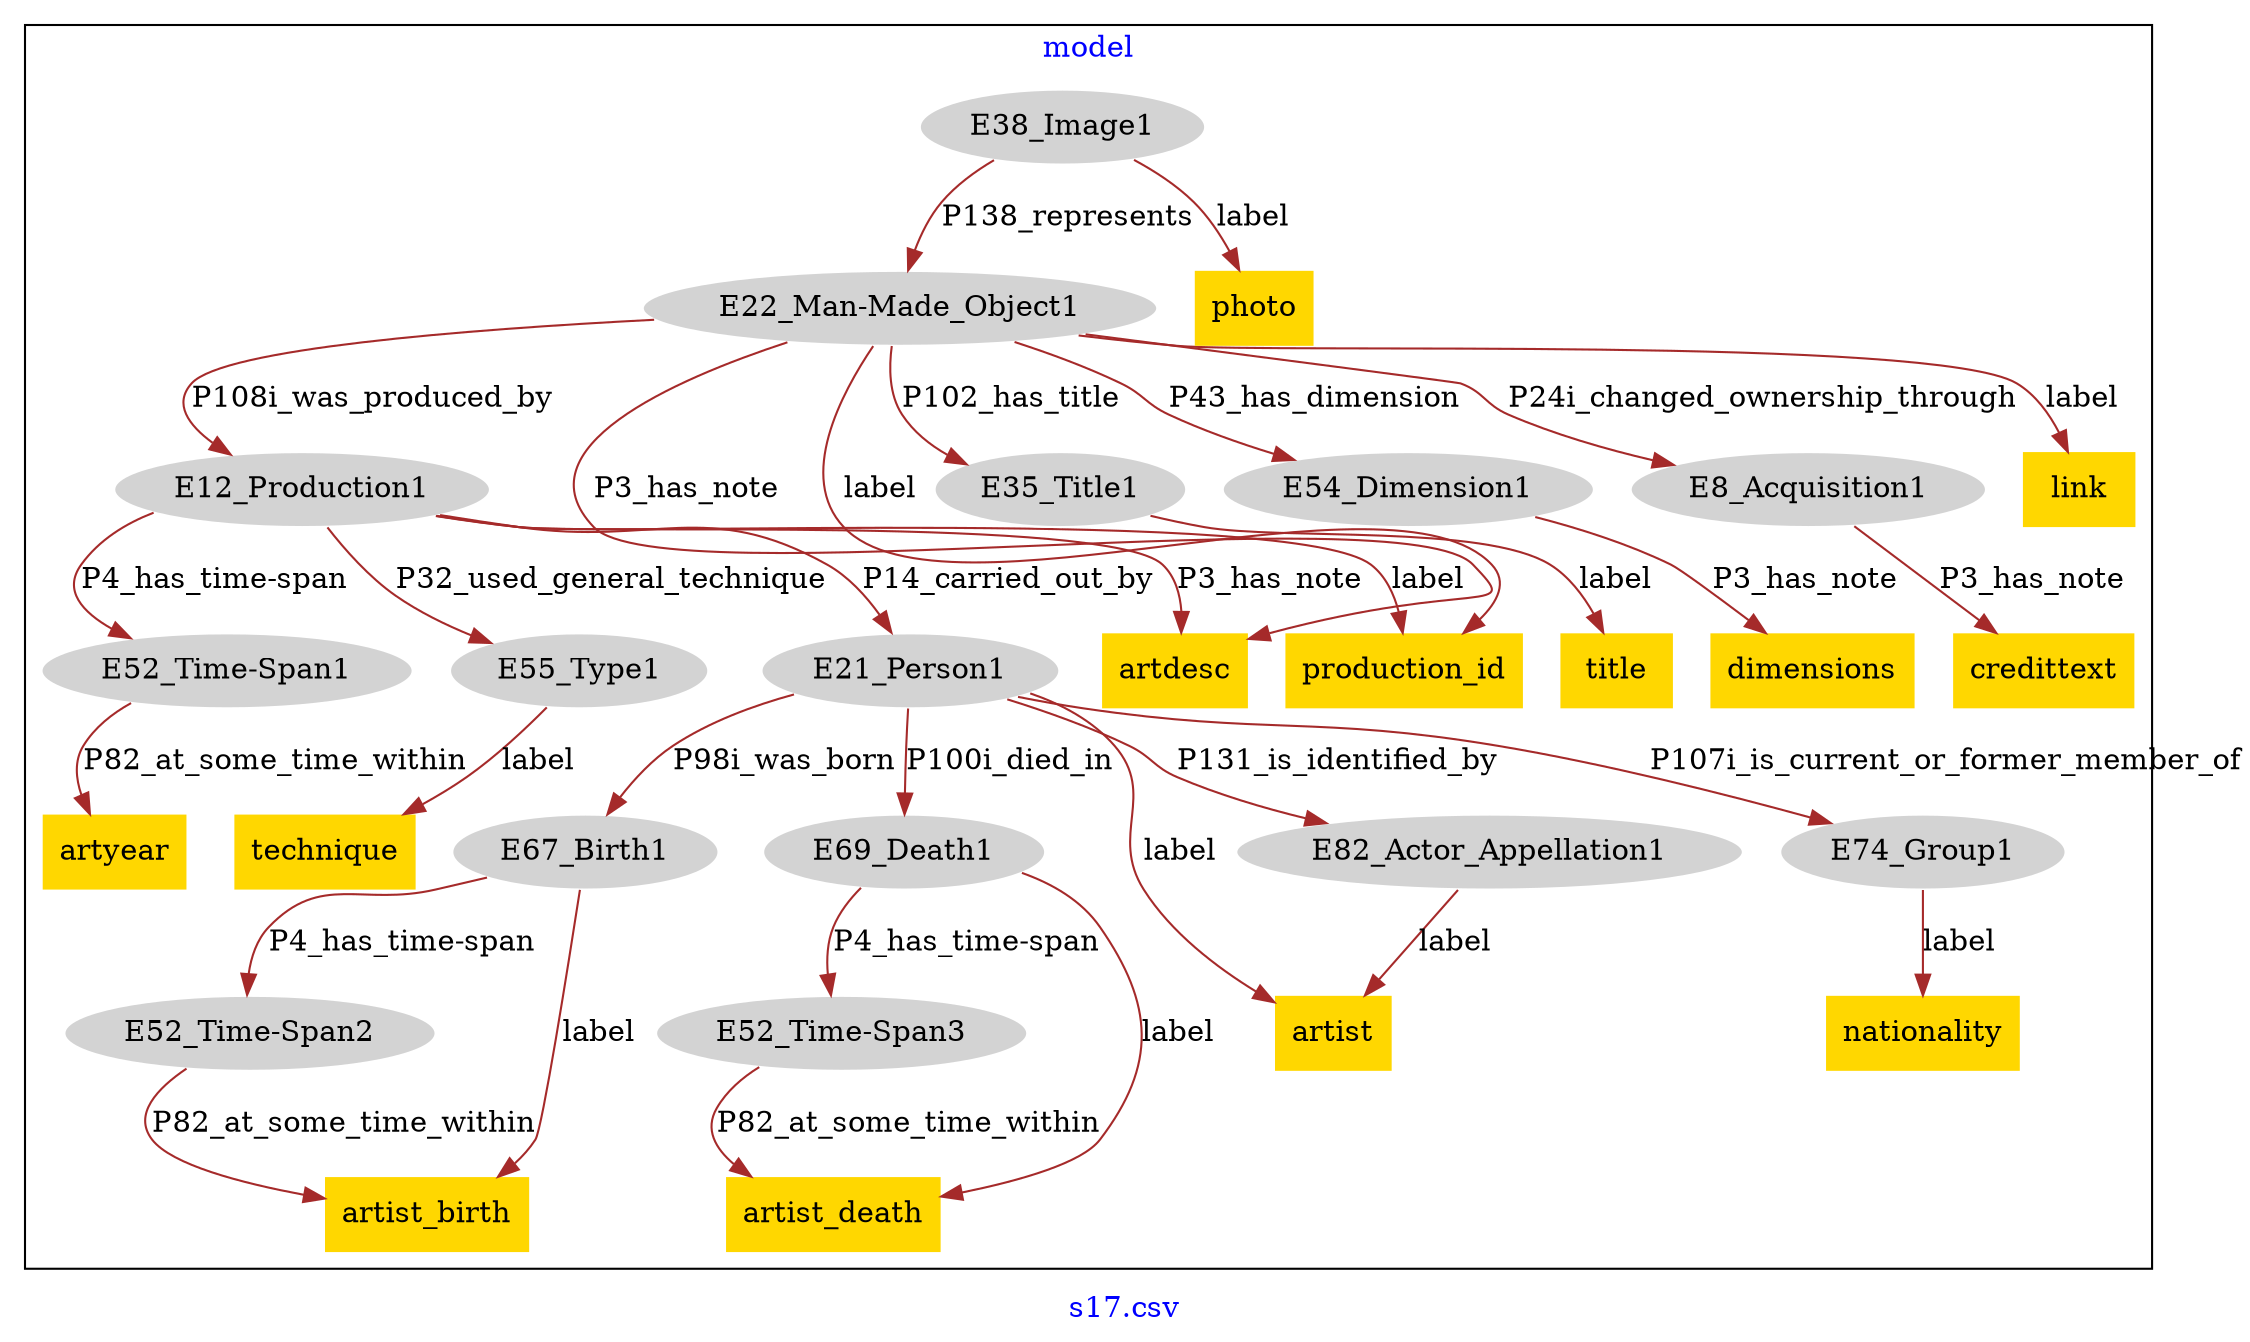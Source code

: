 digraph n0 {
fontcolor="blue"
remincross="true"
label="s17.csv"
subgraph cluster {
label="model"
n2[style="filled",color="white",fillcolor="lightgray",label="E12_Production1"];
n3[style="filled",color="white",fillcolor="lightgray",label="E21_Person1"];
n4[style="filled",color="white",fillcolor="lightgray",label="E52_Time-Span1"];
n5[style="filled",color="white",fillcolor="lightgray",label="E55_Type1"];
n6[style="filled",color="white",fillcolor="lightgray",label="E67_Birth1"];
n7[style="filled",color="white",fillcolor="lightgray",label="E69_Death1"];
n8[style="filled",color="white",fillcolor="lightgray",label="E74_Group1"];
n9[style="filled",color="white",fillcolor="lightgray",label="E82_Actor_Appellation1"];
n10[style="filled",color="white",fillcolor="lightgray",label="E22_Man-Made_Object1"];
n11[style="filled",color="white",fillcolor="lightgray",label="E35_Title1"];
n12[style="filled",color="white",fillcolor="lightgray",label="E54_Dimension1"];
n13[style="filled",color="white",fillcolor="lightgray",label="E8_Acquisition1"];
n14[style="filled",color="white",fillcolor="lightgray",label="E38_Image1"];
n15[style="filled",color="white",fillcolor="lightgray",label="E52_Time-Span2"];
n16[style="filled",color="white",fillcolor="lightgray",label="E52_Time-Span3"];
n17[shape="plaintext",style="filled",fillcolor="gold",label="technique"];
n18[shape="plaintext",style="filled",fillcolor="gold",label="photo"];
n19[shape="plaintext",style="filled",fillcolor="gold",label="title"];
n20[shape="plaintext",style="filled",fillcolor="gold",label="production_id"];
n21[shape="plaintext",style="filled",fillcolor="gold",label="dimensions"];
n22[shape="plaintext",style="filled",fillcolor="gold",label="artist_death"];
n23[shape="plaintext",style="filled",fillcolor="gold",label="artist_birth"];
n24[shape="plaintext",style="filled",fillcolor="gold",label="artist"];
n25[shape="plaintext",style="filled",fillcolor="gold",label="nationality"];
n26[shape="plaintext",style="filled",fillcolor="gold",label="artdesc"];
n27[shape="plaintext",style="filled",fillcolor="gold",label="link"];
n28[shape="plaintext",style="filled",fillcolor="gold",label="artyear"];
n29[shape="plaintext",style="filled",fillcolor="gold",label="credittext"];
}
n2 -> n3[color="brown",fontcolor="black",label="P14_carried_out_by"]
n2 -> n4[color="brown",fontcolor="black",label="P4_has_time-span"]
n2 -> n5[color="brown",fontcolor="black",label="P32_used_general_technique"]
n3 -> n6[color="brown",fontcolor="black",label="P98i_was_born"]
n3 -> n7[color="brown",fontcolor="black",label="P100i_died_in"]
n3 -> n8[color="brown",fontcolor="black",label="P107i_is_current_or_former_member_of"]
n3 -> n9[color="brown",fontcolor="black",label="P131_is_identified_by"]
n10 -> n2[color="brown",fontcolor="black",label="P108i_was_produced_by"]
n10 -> n11[color="brown",fontcolor="black",label="P102_has_title"]
n10 -> n12[color="brown",fontcolor="black",label="P43_has_dimension"]
n10 -> n13[color="brown",fontcolor="black",label="P24i_changed_ownership_through"]
n14 -> n10[color="brown",fontcolor="black",label="P138_represents"]
n6 -> n15[color="brown",fontcolor="black",label="P4_has_time-span"]
n7 -> n16[color="brown",fontcolor="black",label="P4_has_time-span"]
n5 -> n17[color="brown",fontcolor="black",label="label"]
n14 -> n18[color="brown",fontcolor="black",label="label"]
n11 -> n19[color="brown",fontcolor="black",label="label"]
n2 -> n20[color="brown",fontcolor="black",label="label"]
n12 -> n21[color="brown",fontcolor="black",label="P3_has_note"]
n16 -> n22[color="brown",fontcolor="black",label="P82_at_some_time_within"]
n15 -> n23[color="brown",fontcolor="black",label="P82_at_some_time_within"]
n9 -> n24[color="brown",fontcolor="black",label="label"]
n8 -> n25[color="brown",fontcolor="black",label="label"]
n10 -> n26[color="brown",fontcolor="black",label="P3_has_note"]
n10 -> n27[color="brown",fontcolor="black",label="label"]
n4 -> n28[color="brown",fontcolor="black",label="P82_at_some_time_within"]
n13 -> n29[color="brown",fontcolor="black",label="P3_has_note"]
n3 -> n24[color="brown",fontcolor="black",label="label"]
n6 -> n23[color="brown",fontcolor="black",label="label"]
n10 -> n20[color="brown",fontcolor="black",label="label"]
n2 -> n26[color="brown",fontcolor="black",label="P3_has_note"]
n7 -> n22[color="brown",fontcolor="black",label="label"]
}

